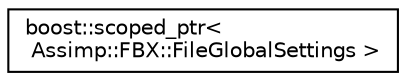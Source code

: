 digraph "Graphical Class Hierarchy"
{
  edge [fontname="Helvetica",fontsize="10",labelfontname="Helvetica",labelfontsize="10"];
  node [fontname="Helvetica",fontsize="10",shape=record];
  rankdir="LR";
  Node1 [label="boost::scoped_ptr\<\l Assimp::FBX::FileGlobalSettings \>",height=0.2,width=0.4,color="black", fillcolor="white", style="filled",URL="$classboost_1_1scoped__ptr.html"];
}
